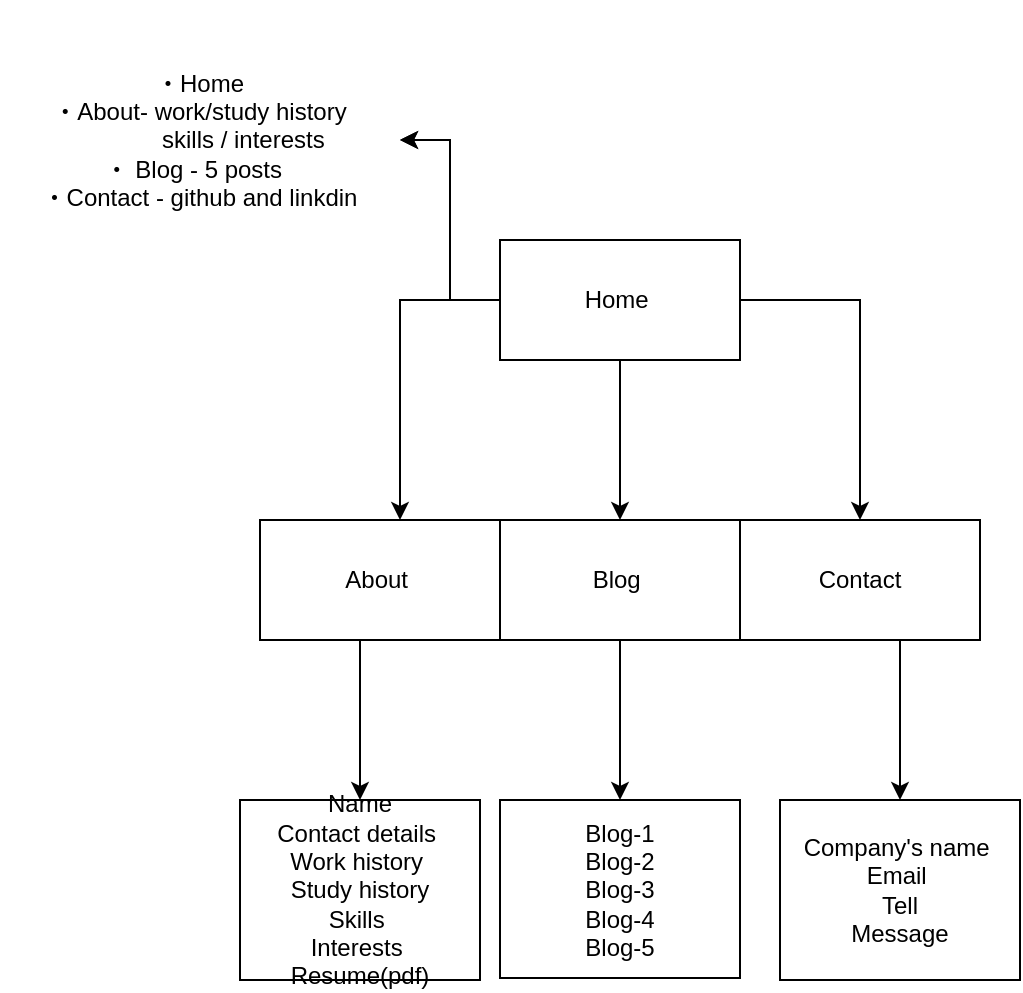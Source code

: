 <mxfile version="21.0.6" type="device"><diagram name="ページ1" id="PT7tek6ZsBrTJo_0ZZ1N"><mxGraphModel dx="794" dy="472" grid="1" gridSize="10" guides="1" tooltips="1" connect="1" arrows="1" fold="1" page="1" pageScale="1" pageWidth="827" pageHeight="1169" math="0" shadow="0"><root><mxCell id="0"/><mxCell id="1" parent="0"/><mxCell id="5LnMP3SiHuJr996yOxv0-1" value="・Home&lt;br&gt;・About- work/study history&lt;br&gt;&amp;nbsp; &amp;nbsp; &amp;nbsp; &amp;nbsp; &amp;nbsp; &amp;nbsp; &amp;nbsp; &amp;nbsp;skills / interests&amp;nbsp;&amp;nbsp;&lt;br&gt;・ Blog - 5 posts&amp;nbsp;&amp;nbsp;&lt;br&gt;・Contact - github and linkdin" style="text;html=1;strokeColor=none;fillColor=none;align=center;verticalAlign=middle;whiteSpace=wrap;rounded=0;" vertex="1" parent="1"><mxGeometry x="10" y="10" width="200" height="140" as="geometry"/></mxCell><mxCell id="5LnMP3SiHuJr996yOxv0-6" value="" style="edgeStyle=orthogonalEdgeStyle;rounded=0;orthogonalLoop=1;jettySize=auto;html=1;" edge="1" parent="1" target="5LnMP3SiHuJr996yOxv0-5"><mxGeometry relative="1" as="geometry"><mxPoint x="320" y="200" as="sourcePoint"/><Array as="points"><mxPoint x="320" y="160"/><mxPoint x="210" y="160"/></Array></mxGeometry></mxCell><mxCell id="5LnMP3SiHuJr996yOxv0-10" value="" style="edgeStyle=orthogonalEdgeStyle;rounded=0;orthogonalLoop=1;jettySize=auto;html=1;" edge="1" parent="1" source="5LnMP3SiHuJr996yOxv0-2" target="5LnMP3SiHuJr996yOxv0-9"><mxGeometry relative="1" as="geometry"/></mxCell><mxCell id="5LnMP3SiHuJr996yOxv0-12" value="" style="edgeStyle=orthogonalEdgeStyle;rounded=0;orthogonalLoop=1;jettySize=auto;html=1;" edge="1" parent="1" source="5LnMP3SiHuJr996yOxv0-2" target="5LnMP3SiHuJr996yOxv0-11"><mxGeometry relative="1" as="geometry"><Array as="points"><mxPoint x="440" y="160"/></Array></mxGeometry></mxCell><mxCell id="5LnMP3SiHuJr996yOxv0-13" value="" style="edgeStyle=orthogonalEdgeStyle;rounded=0;orthogonalLoop=1;jettySize=auto;html=1;" edge="1" parent="1" source="5LnMP3SiHuJr996yOxv0-2" target="5LnMP3SiHuJr996yOxv0-1"><mxGeometry relative="1" as="geometry"/></mxCell><mxCell id="5LnMP3SiHuJr996yOxv0-14" value="" style="edgeStyle=orthogonalEdgeStyle;rounded=0;orthogonalLoop=1;jettySize=auto;html=1;" edge="1" parent="1" source="5LnMP3SiHuJr996yOxv0-2" target="5LnMP3SiHuJr996yOxv0-1"><mxGeometry relative="1" as="geometry"/></mxCell><mxCell id="5LnMP3SiHuJr996yOxv0-2" value="Home&amp;nbsp;" style="rounded=0;whiteSpace=wrap;html=1;" vertex="1" parent="1"><mxGeometry x="260" y="130" width="120" height="60" as="geometry"/></mxCell><mxCell id="5LnMP3SiHuJr996yOxv0-22" value="" style="edgeStyle=orthogonalEdgeStyle;rounded=0;orthogonalLoop=1;jettySize=auto;html=1;" edge="1" parent="1" source="5LnMP3SiHuJr996yOxv0-5" target="5LnMP3SiHuJr996yOxv0-21"><mxGeometry relative="1" as="geometry"><Array as="points"><mxPoint x="190" y="360"/><mxPoint x="190" y="360"/></Array></mxGeometry></mxCell><mxCell id="5LnMP3SiHuJr996yOxv0-5" value="About&amp;nbsp;" style="rounded=0;whiteSpace=wrap;html=1;" vertex="1" parent="1"><mxGeometry x="140" y="270" width="120" height="60" as="geometry"/></mxCell><mxCell id="5LnMP3SiHuJr996yOxv0-18" value="" style="edgeStyle=orthogonalEdgeStyle;rounded=0;orthogonalLoop=1;jettySize=auto;html=1;" edge="1" parent="1" source="5LnMP3SiHuJr996yOxv0-9" target="5LnMP3SiHuJr996yOxv0-17"><mxGeometry relative="1" as="geometry"/></mxCell><mxCell id="5LnMP3SiHuJr996yOxv0-9" value="Blog&amp;nbsp;" style="rounded=0;whiteSpace=wrap;html=1;" vertex="1" parent="1"><mxGeometry x="260" y="270" width="120" height="60" as="geometry"/></mxCell><mxCell id="5LnMP3SiHuJr996yOxv0-24" value="" style="edgeStyle=orthogonalEdgeStyle;rounded=0;orthogonalLoop=1;jettySize=auto;html=1;" edge="1" parent="1" source="5LnMP3SiHuJr996yOxv0-11" target="5LnMP3SiHuJr996yOxv0-23"><mxGeometry relative="1" as="geometry"><Array as="points"><mxPoint x="460" y="370"/><mxPoint x="460" y="370"/></Array></mxGeometry></mxCell><mxCell id="5LnMP3SiHuJr996yOxv0-11" value="Contact" style="rounded=0;whiteSpace=wrap;html=1;" vertex="1" parent="1"><mxGeometry x="380" y="270" width="120" height="60" as="geometry"/></mxCell><mxCell id="5LnMP3SiHuJr996yOxv0-17" value="Blog-1&lt;br&gt;Blog-2&lt;br&gt;Blog-3&lt;br&gt;Blog-4&lt;br&gt;Blog-5&lt;br&gt;" style="rounded=0;whiteSpace=wrap;html=1;" vertex="1" parent="1"><mxGeometry x="260" y="410" width="120" height="89" as="geometry"/></mxCell><mxCell id="5LnMP3SiHuJr996yOxv0-21" value="Name&lt;br&gt;Contact details&amp;nbsp;&lt;br&gt;Work history&amp;nbsp;&lt;br&gt;Study history&lt;br&gt;Skills&amp;nbsp;&lt;br&gt;Interests&amp;nbsp;&lt;br&gt;Resume(pdf)" style="rounded=0;whiteSpace=wrap;html=1;" vertex="1" parent="1"><mxGeometry x="130" y="410" width="120" height="90" as="geometry"/></mxCell><mxCell id="5LnMP3SiHuJr996yOxv0-23" value="Company's name&amp;nbsp;&lt;br&gt;Email&amp;nbsp;&lt;br&gt;Tell&lt;br&gt;Message" style="rounded=0;whiteSpace=wrap;html=1;" vertex="1" parent="1"><mxGeometry x="400" y="410" width="120" height="90" as="geometry"/></mxCell></root></mxGraphModel></diagram></mxfile>